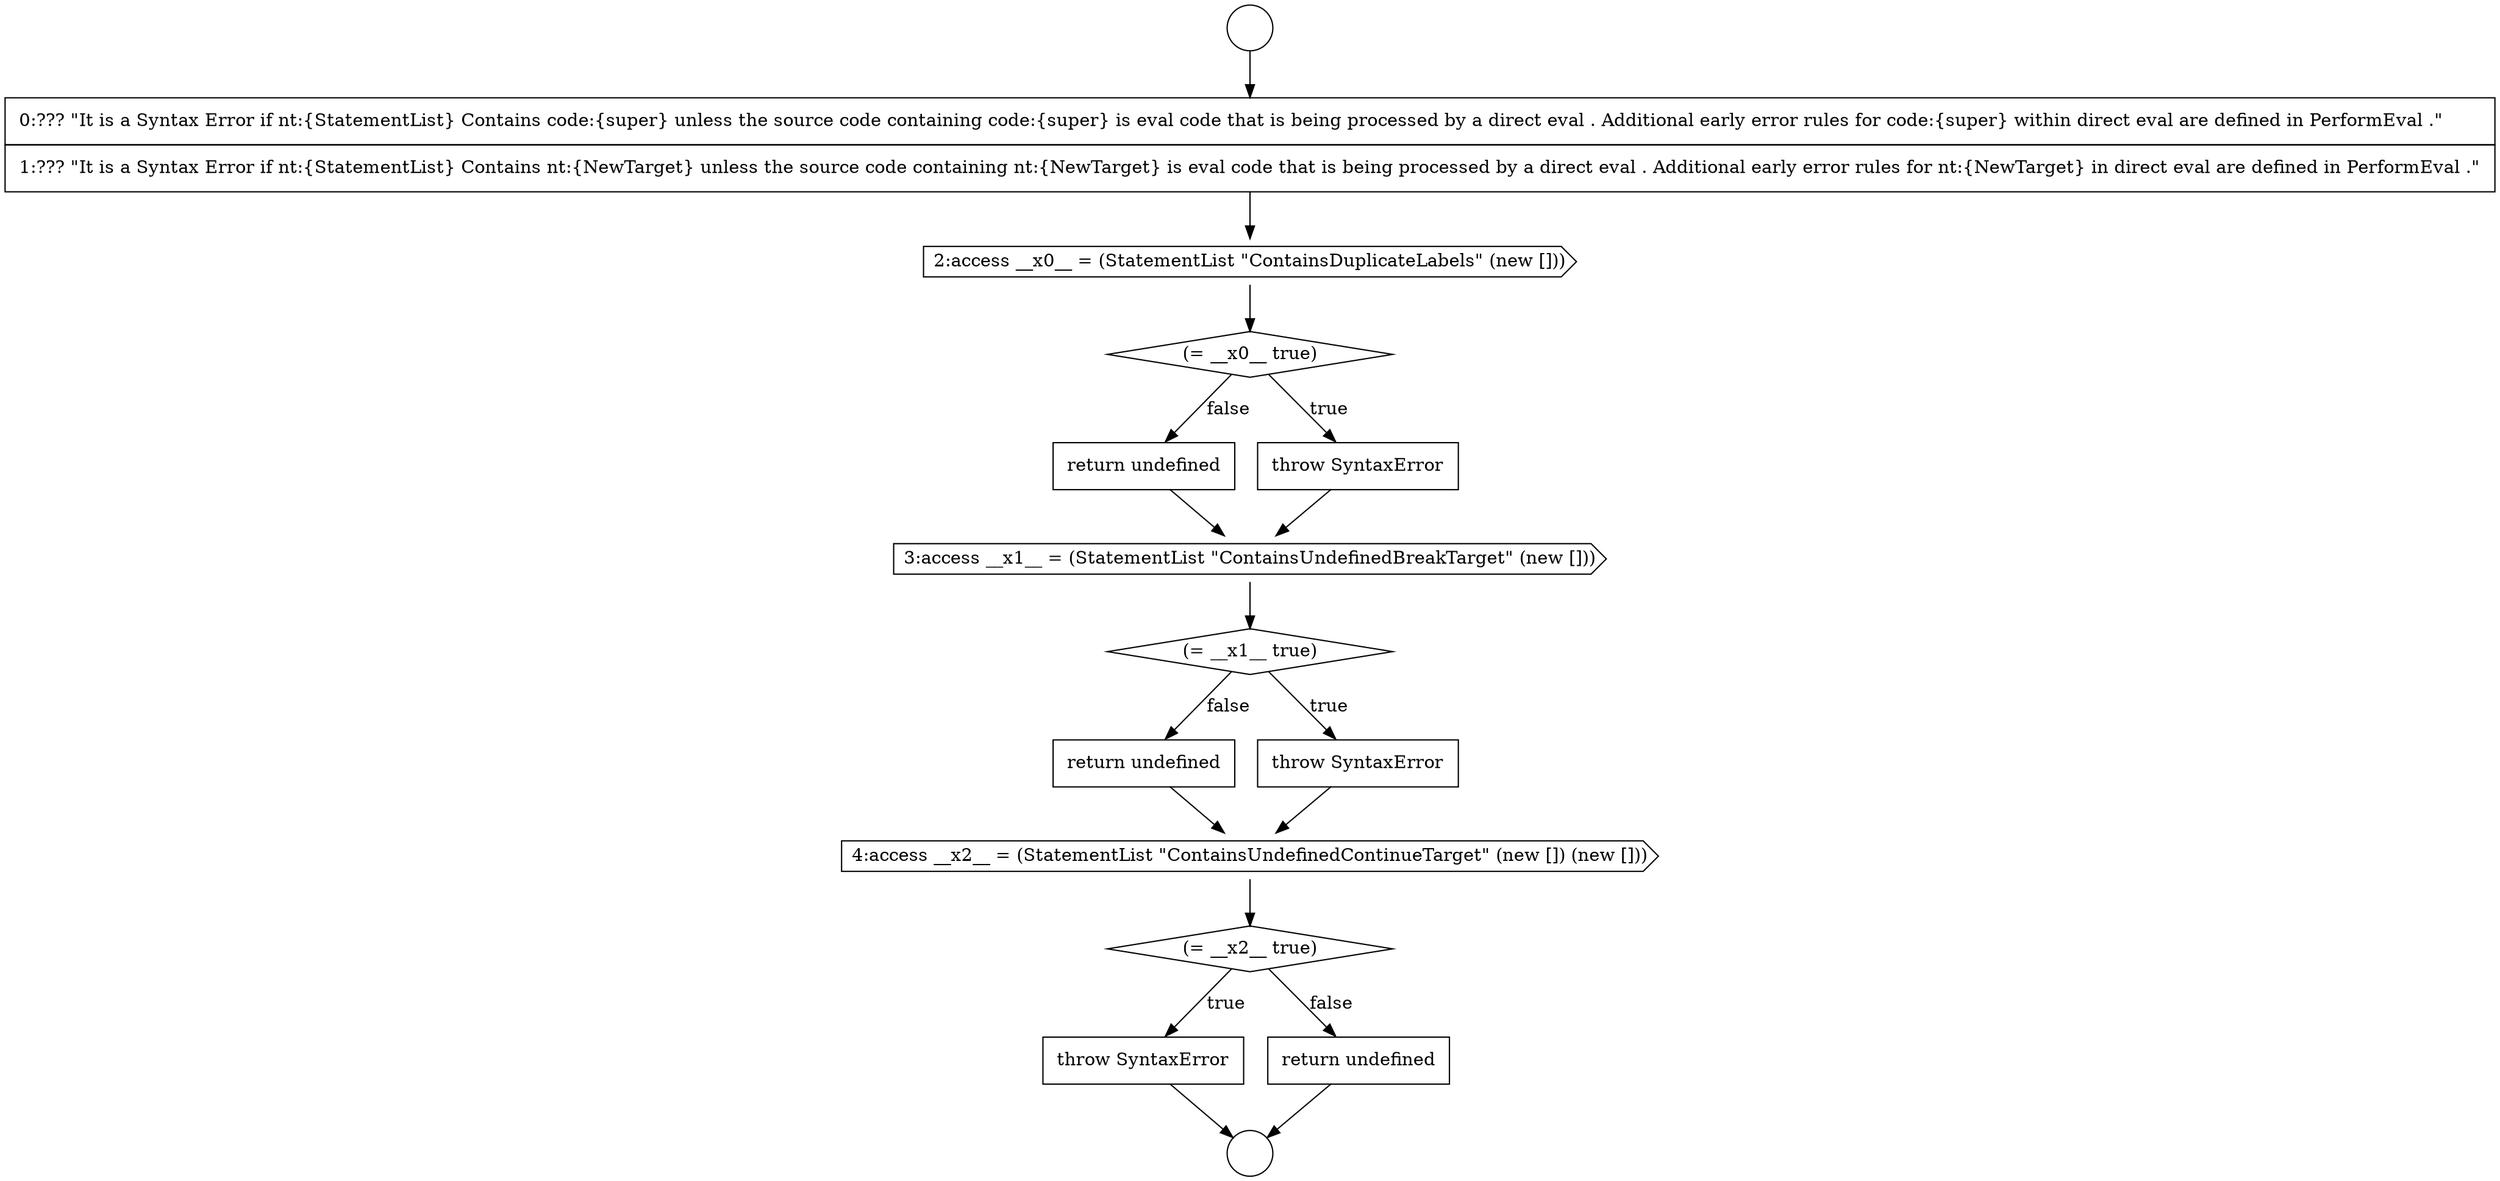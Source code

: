 digraph {
  node18052 [shape=circle label=" " color="black" fillcolor="white" style=filled]
  node18062 [shape=none, margin=0, label=<<font color="black">
    <table border="0" cellborder="1" cellspacing="0" cellpadding="10">
      <tr><td align="left">return undefined</td></tr>
    </table>
  </font>> color="black" fillcolor="white" style=filled]
  node18056 [shape=diamond, label=<<font color="black">(= __x0__ true)</font>> color="black" fillcolor="white" style=filled]
  node18058 [shape=none, margin=0, label=<<font color="black">
    <table border="0" cellborder="1" cellspacing="0" cellpadding="10">
      <tr><td align="left">return undefined</td></tr>
    </table>
  </font>> color="black" fillcolor="white" style=filled]
  node18065 [shape=none, margin=0, label=<<font color="black">
    <table border="0" cellborder="1" cellspacing="0" cellpadding="10">
      <tr><td align="left">throw SyntaxError</td></tr>
    </table>
  </font>> color="black" fillcolor="white" style=filled]
  node18063 [shape=cds, label=<<font color="black">4:access __x2__ = (StatementList &quot;ContainsUndefinedContinueTarget&quot; (new []) (new []))</font>> color="black" fillcolor="white" style=filled]
  node18055 [shape=cds, label=<<font color="black">2:access __x0__ = (StatementList &quot;ContainsDuplicateLabels&quot; (new []))</font>> color="black" fillcolor="white" style=filled]
  node18059 [shape=cds, label=<<font color="black">3:access __x1__ = (StatementList &quot;ContainsUndefinedBreakTarget&quot; (new []))</font>> color="black" fillcolor="white" style=filled]
  node18064 [shape=diamond, label=<<font color="black">(= __x2__ true)</font>> color="black" fillcolor="white" style=filled]
  node18057 [shape=none, margin=0, label=<<font color="black">
    <table border="0" cellborder="1" cellspacing="0" cellpadding="10">
      <tr><td align="left">throw SyntaxError</td></tr>
    </table>
  </font>> color="black" fillcolor="white" style=filled]
  node18060 [shape=diamond, label=<<font color="black">(= __x1__ true)</font>> color="black" fillcolor="white" style=filled]
  node18054 [shape=none, margin=0, label=<<font color="black">
    <table border="0" cellborder="1" cellspacing="0" cellpadding="10">
      <tr><td align="left">0:??? &quot;It is a Syntax Error if nt:{StatementList} Contains code:{super} unless the source code containing code:{super} is eval code that is being processed by a direct eval . Additional early error rules for code:{super} within direct eval are defined in PerformEval .&quot;</td></tr>
      <tr><td align="left">1:??? &quot;It is a Syntax Error if nt:{StatementList} Contains nt:{NewTarget} unless the source code containing nt:{NewTarget} is eval code that is being processed by a direct eval . Additional early error rules for nt:{NewTarget} in direct eval are defined in PerformEval .&quot;</td></tr>
    </table>
  </font>> color="black" fillcolor="white" style=filled]
  node18066 [shape=none, margin=0, label=<<font color="black">
    <table border="0" cellborder="1" cellspacing="0" cellpadding="10">
      <tr><td align="left">return undefined</td></tr>
    </table>
  </font>> color="black" fillcolor="white" style=filled]
  node18061 [shape=none, margin=0, label=<<font color="black">
    <table border="0" cellborder="1" cellspacing="0" cellpadding="10">
      <tr><td align="left">throw SyntaxError</td></tr>
    </table>
  </font>> color="black" fillcolor="white" style=filled]
  node18053 [shape=circle label=" " color="black" fillcolor="white" style=filled]
  node18060 -> node18061 [label=<<font color="black">true</font>> color="black"]
  node18060 -> node18062 [label=<<font color="black">false</font>> color="black"]
  node18055 -> node18056 [ color="black"]
  node18056 -> node18057 [label=<<font color="black">true</font>> color="black"]
  node18056 -> node18058 [label=<<font color="black">false</font>> color="black"]
  node18061 -> node18063 [ color="black"]
  node18052 -> node18054 [ color="black"]
  node18058 -> node18059 [ color="black"]
  node18064 -> node18065 [label=<<font color="black">true</font>> color="black"]
  node18064 -> node18066 [label=<<font color="black">false</font>> color="black"]
  node18063 -> node18064 [ color="black"]
  node18054 -> node18055 [ color="black"]
  node18066 -> node18053 [ color="black"]
  node18062 -> node18063 [ color="black"]
  node18059 -> node18060 [ color="black"]
  node18065 -> node18053 [ color="black"]
  node18057 -> node18059 [ color="black"]
}
